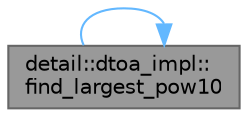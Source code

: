digraph "detail::dtoa_impl::find_largest_pow10"
{
 // INTERACTIVE_SVG=YES
 // LATEX_PDF_SIZE
  bgcolor="transparent";
  edge [fontname=Helvetica,fontsize=10,labelfontname=Helvetica,labelfontsize=10];
  node [fontname=Helvetica,fontsize=10,shape=box,height=0.2,width=0.4];
  rankdir="LR";
  Node1 [id="Node000001",label="detail::dtoa_impl::\lfind_largest_pow10",height=0.2,width=0.4,color="gray40", fillcolor="grey60", style="filled", fontcolor="black",tooltip="For n != 0, returns k, such that pow10 := 10^(k-1) <= n < 10^k."];
  Node1 -> Node1 [id="edge1_Node000001_Node000001",color="steelblue1",style="solid",tooltip=" "];
}
